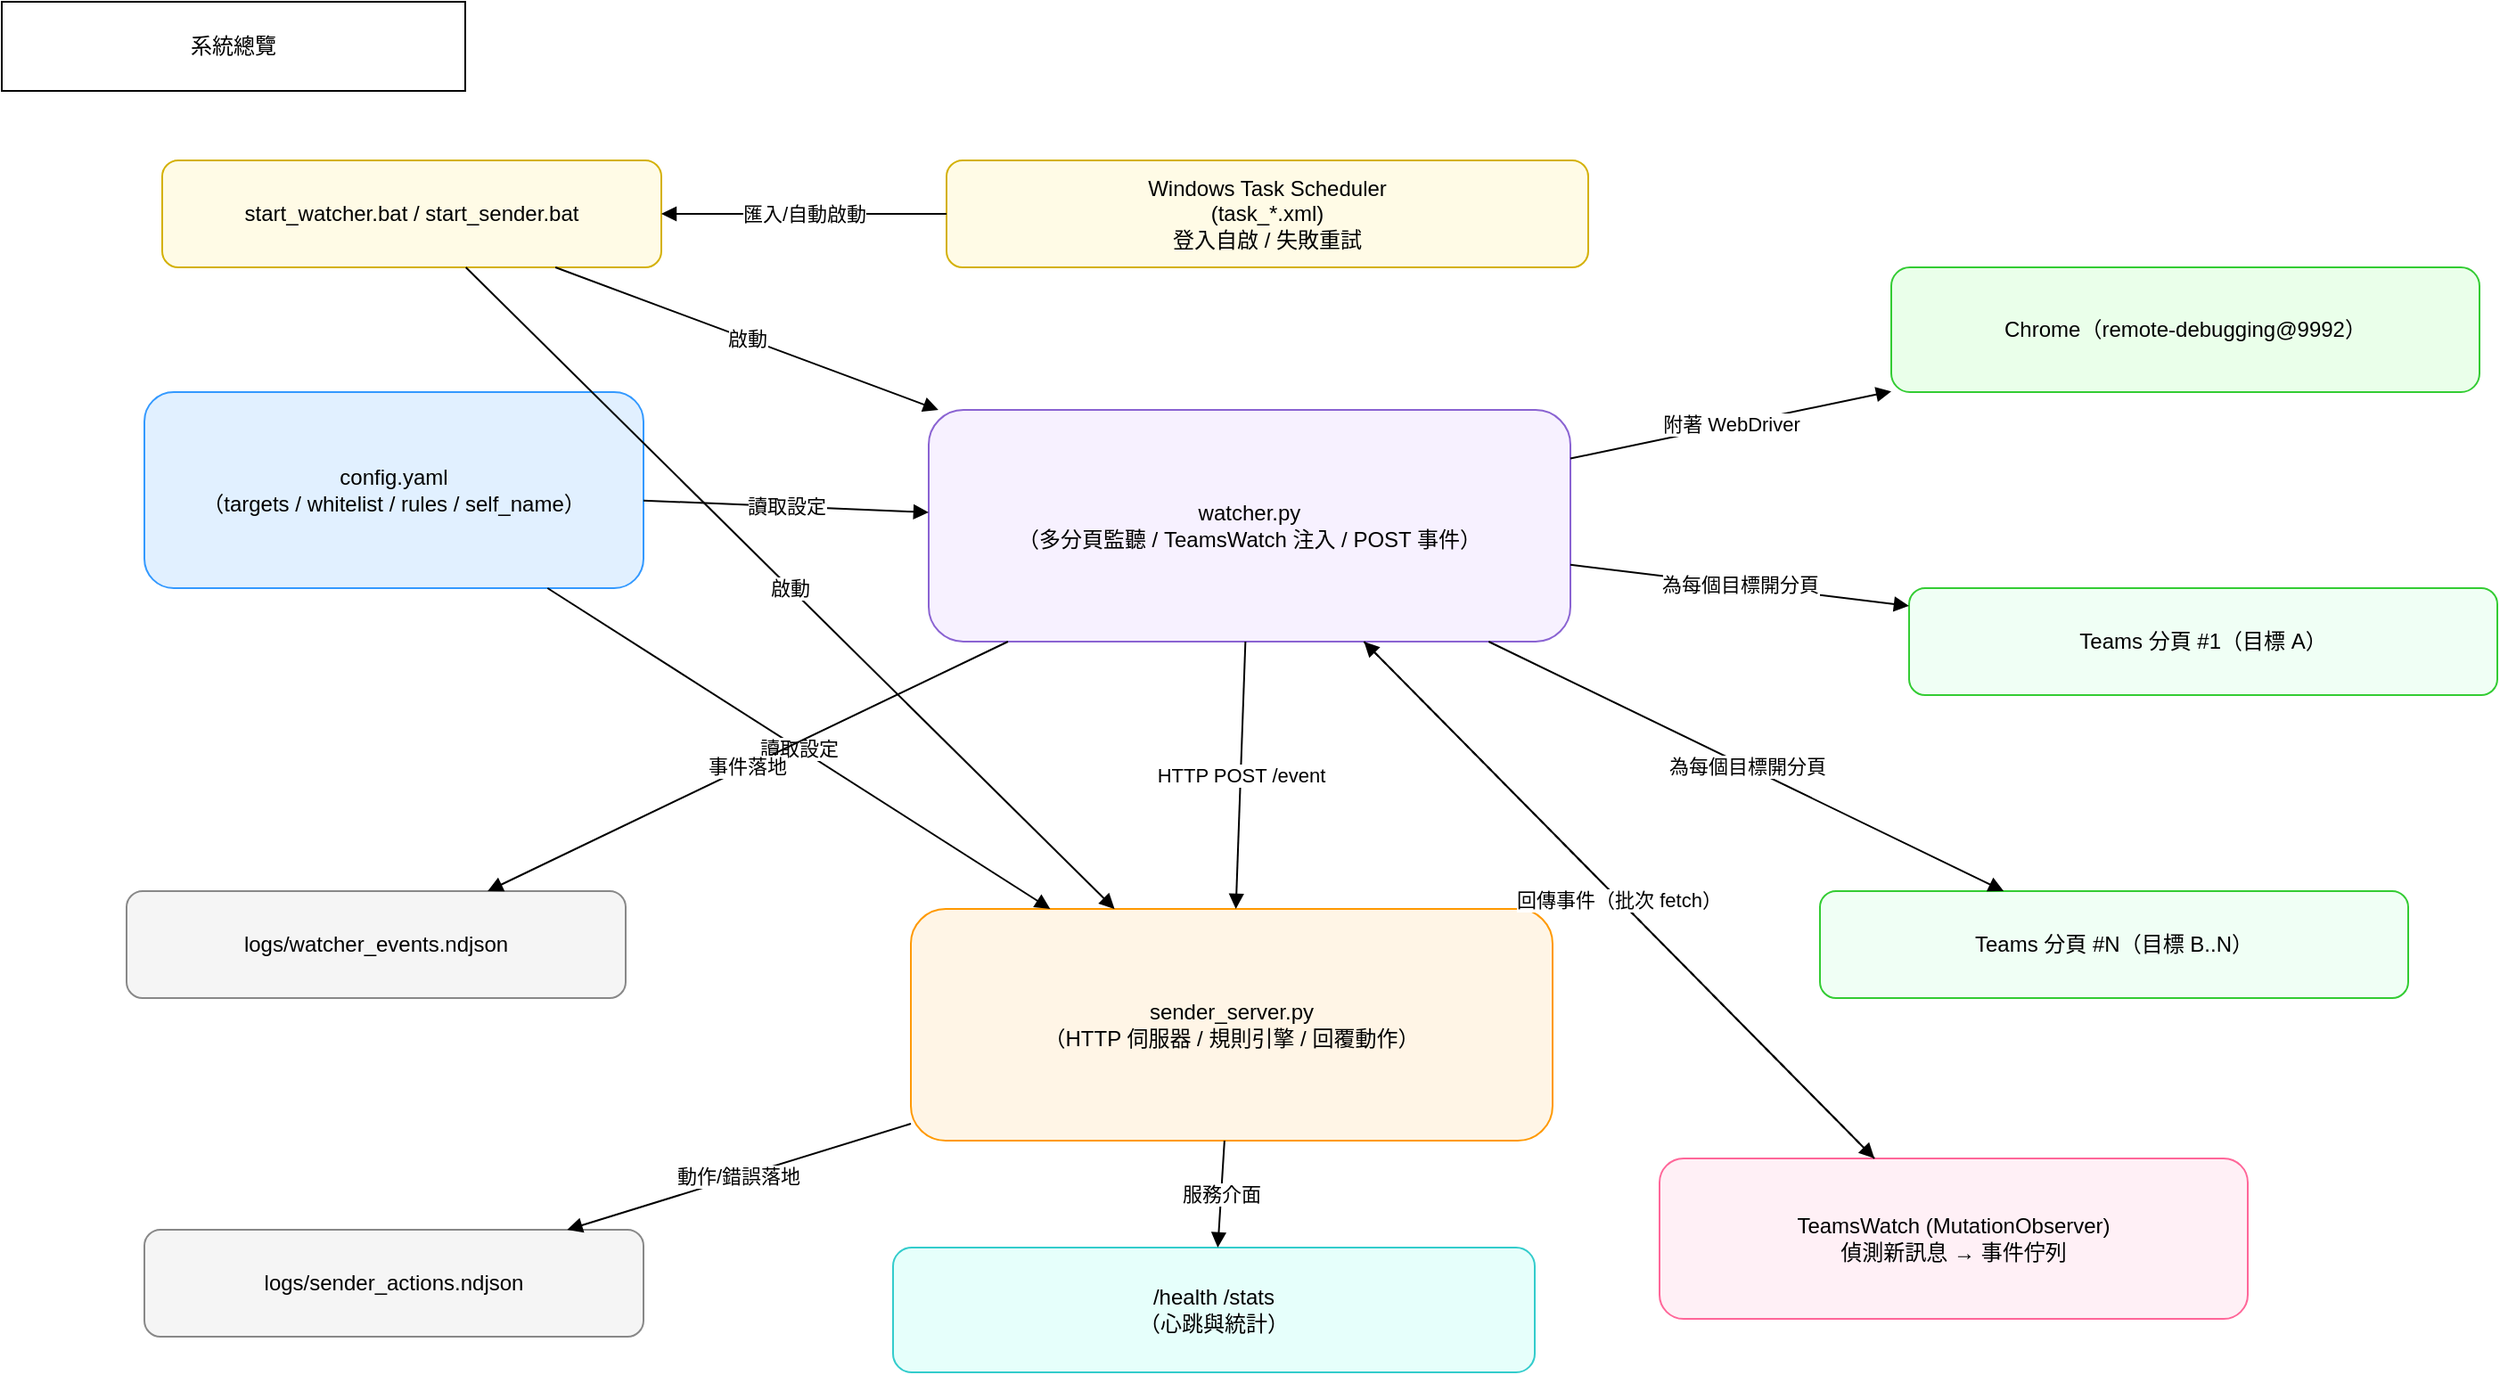 <mxfile version="28.0.6" pages="5">
  <diagram id="page-1" name="系統總覽">
    <mxGraphModel dx="1501" dy="894" grid="1" gridSize="10" guides="1" tooltips="1" connect="1" arrows="1" fold="1" page="1" pageScale="1" pageWidth="1920" pageHeight="1080" background="#ffffff" math="0" shadow="0">
      <root>
        <mxCell id="0" />
        <mxCell id="1" parent="0" />
        <mxCell id="3" value="config.yaml&#xa;（targets / whitelist / rules / self_name）" style="rounded=1;whiteSpace=wrap;html=1;fillColor=#e1f0ff;strokeColor=#3399ff;" parent="1" vertex="1">
          <mxGeometry x="110" y="239" width="280" height="110" as="geometry" />
        </mxCell>
        <mxCell id="4" value="watcher.py&#xa;（多分頁監聽 / TeamsWatch 注入 / POST 事件）" style="rounded=1;whiteSpace=wrap;html=1;fillColor=#f7f1ff;strokeColor=#8a63d2;" parent="1" vertex="1">
          <mxGeometry x="550" y="249" width="360" height="130" as="geometry" />
        </mxCell>
        <mxCell id="5" value="sender_server.py&#xa;（HTTP 伺服器 / 規則引擎 / 回覆動作）" style="rounded=1;whiteSpace=wrap;html=1;fillColor=#fff5e6;strokeColor=#ff9900;" parent="1" vertex="1">
          <mxGeometry x="540" y="529" width="360" height="130" as="geometry" />
        </mxCell>
        <mxCell id="6" value="Chrome（remote‑debugging@9992）" style="rounded=1;whiteSpace=wrap;html=1;fillColor=#eaffea;strokeColor=#33cc33;" parent="1" vertex="1">
          <mxGeometry x="1090" y="169" width="330" height="70" as="geometry" />
        </mxCell>
        <mxCell id="7" value="Teams 分頁 #1（目標 A）" style="rounded=1;whiteSpace=wrap;html=1;fillColor=#f0fff5;strokeColor=#33cc33;" parent="1" vertex="1">
          <mxGeometry x="1100" y="349" width="330" height="60" as="geometry" />
        </mxCell>
        <mxCell id="8" value="Teams 分頁 #N（目標 B..N）" style="rounded=1;whiteSpace=wrap;html=1;fillColor=#f0fff5;strokeColor=#33cc33;" parent="1" vertex="1">
          <mxGeometry x="1050" y="519" width="330" height="60" as="geometry" />
        </mxCell>
        <mxCell id="9" value="TeamsWatch (MutationObserver)&#xa;偵測新訊息 → 事件佇列" style="rounded=1;whiteSpace=wrap;html=1;fillColor=#fff0f6;strokeColor=#ff6699;" parent="1" vertex="1">
          <mxGeometry x="960" y="669" width="330" height="90" as="geometry" />
        </mxCell>
        <mxCell id="10" value="logs/watcher_events.ndjson" style="rounded=1;whiteSpace=wrap;html=1;fillColor=#f5f5f5;strokeColor=#888888;" parent="1" vertex="1">
          <mxGeometry x="100" y="519" width="280" height="60" as="geometry" />
        </mxCell>
        <mxCell id="11" value="logs/sender_actions.ndjson" style="rounded=1;whiteSpace=wrap;html=1;fillColor=#f5f5f5;strokeColor=#888888;" parent="1" vertex="1">
          <mxGeometry x="110" y="709" width="280" height="60" as="geometry" />
        </mxCell>
        <mxCell id="12" value="/health /stats&#xa;（心跳與統計）" style="rounded=1;whiteSpace=wrap;html=1;fillColor=#e6fffb;strokeColor=#33cccc;" parent="1" vertex="1">
          <mxGeometry x="530" y="719" width="360" height="70" as="geometry" />
        </mxCell>
        <mxCell id="13" value="start_watcher.bat / start_sender.bat" style="rounded=1;whiteSpace=wrap;html=1;fillColor=#fffbe6;strokeColor=#d4b106;" parent="1" vertex="1">
          <mxGeometry x="120" y="109" width="280" height="60" as="geometry" />
        </mxCell>
        <mxCell id="14" value="Windows Task Scheduler&#xa;(task_*.xml)&#xa;登入自啟 / 失敗重試" style="rounded=1;whiteSpace=wrap;html=1;fillColor=#fffbe6;strokeColor=#d4b106;" parent="1" vertex="1">
          <mxGeometry x="560" y="109" width="360" height="60" as="geometry" />
        </mxCell>
        <mxCell id="15" value="讀取設定" style="endArrow=block;html=1;rounded=0;" parent="1" source="3" target="4" edge="1">
          <mxGeometry relative="1" as="geometry" />
        </mxCell>
        <mxCell id="16" value="讀取設定" style="endArrow=block;html=1;rounded=0;" parent="1" source="3" target="5" edge="1">
          <mxGeometry relative="1" as="geometry" />
        </mxCell>
        <mxCell id="17" value="附著 WebDriver" style="endArrow=block;html=1;rounded=0;" parent="1" source="4" target="6" edge="1">
          <mxGeometry relative="1" as="geometry" />
        </mxCell>
        <mxCell id="18" value="為每個目標開分頁" style="endArrow=block;html=1;rounded=0;" parent="1" source="4" target="7" edge="1">
          <mxGeometry relative="1" as="geometry" />
        </mxCell>
        <mxCell id="19" value="為每個目標開分頁" style="endArrow=block;html=1;rounded=0;" parent="1" source="4" target="8" edge="1">
          <mxGeometry relative="1" as="geometry" />
        </mxCell>
        <mxCell id="20" value="注入 JS" style="endArrow=block;html=1;rounded=0;" parent="1" source="4" target="9" edge="1">
          <mxGeometry relative="1" as="geometry" />
        </mxCell>
        <mxCell id="21" value="回傳事件（批次 fetch）" style="endArrow=block;dashed=1;html=1;" parent="1" source="9" target="4" edge="1">
          <mxGeometry relative="1" as="geometry" />
        </mxCell>
        <mxCell id="22" value="HTTP POST /event" style="endArrow=block;html=1;rounded=0;" parent="1" source="4" target="5" edge="1">
          <mxGeometry relative="1" as="geometry" />
        </mxCell>
        <mxCell id="23" value="事件落地" style="endArrow=block;html=1;rounded=0;" parent="1" source="4" target="10" edge="1">
          <mxGeometry relative="1" as="geometry" />
        </mxCell>
        <mxCell id="24" value="動作/錯誤落地" style="endArrow=block;html=1;rounded=0;" parent="1" source="5" target="11" edge="1">
          <mxGeometry relative="1" as="geometry" />
        </mxCell>
        <mxCell id="25" value="服務介面" style="endArrow=block;html=1;rounded=0;" parent="1" source="5" target="12" edge="1">
          <mxGeometry relative="1" as="geometry" />
        </mxCell>
        <mxCell id="26" value="啟動" style="endArrow=block;html=1;rounded=0;" parent="1" source="13" target="4" edge="1">
          <mxGeometry relative="1" as="geometry" />
        </mxCell>
        <mxCell id="27" value="啟動" style="endArrow=block;html=1;rounded=0;" parent="1" source="13" target="5" edge="1">
          <mxGeometry relative="1" as="geometry" />
        </mxCell>
        <mxCell id="28" value="匯入/自動啟動" style="endArrow=block;html=1;rounded=0;" parent="1" source="14" target="13" edge="1">
          <mxGeometry relative="1" as="geometry" />
        </mxCell>
        <mxCell id="5Yng-uhYRWd1EL2MFqKj-28" value="系統總覽" style="rounded=0;whiteSpace=wrap;html=1;" vertex="1" parent="1">
          <mxGeometry x="30" y="20" width="260" height="50" as="geometry" />
        </mxCell>
      </root>
    </mxGraphModel>
  </diagram>
  <diagram id="page-2" name="事件時序">
    <mxGraphModel dx="2194" dy="1306" grid="1" gridSize="10" guides="1" tooltips="1" connect="1" arrows="1" fold="1" page="1" pageScale="1" pageWidth="1920" pageHeight="1080" background="#ffffff" math="0" shadow="0">
      <root>
        <mxCell id="0" />
        <mxCell id="1" parent="0" />
        <mxCell id="3" value="使用者/他人" style="swimlane;startSize=30;rounded=1;" parent="1" vertex="1">
          <mxGeometry x="20" y="350" width="260" height="490" as="geometry" />
        </mxCell>
        <mxCell id="4" value="Teams Web UI" style="swimlane;startSize=30;rounded=1;" parent="1" vertex="1">
          <mxGeometry x="300" y="350" width="260" height="490" as="geometry" />
        </mxCell>
        <mxCell id="5" value="TeamsWatch&#xa;(MutationObserver)" style="swimlane;startSize=30;rounded=1;" parent="1" vertex="1">
          <mxGeometry x="575" y="350" width="260" height="490" as="geometry" />
        </mxCell>
        <mxCell id="6" value="watcher.py" style="swimlane;startSize=30;rounded=1;" parent="1" vertex="1">
          <mxGeometry x="860" y="350" width="260" height="490" as="geometry" />
        </mxCell>
        <mxCell id="7" value="sender_server.py" style="swimlane;startSize=30;rounded=1;" parent="1" vertex="1">
          <mxGeometry x="1140" y="350" width="260" height="490" as="geometry" />
        </mxCell>
        <mxCell id="8" value="Selenium（sender）" style="swimlane;startSize=30;rounded=1;" parent="1" vertex="1">
          <mxGeometry x="1420" y="280" width="220" height="490" as="geometry" />
        </mxCell>
        <mxCell id="9" value="Chrome" style="swimlane;startSize=30;rounded=1;" parent="1" vertex="1">
          <mxGeometry x="1680" y="280" width="210" height="560" as="geometry" />
        </mxCell>
        <mxCell id="10" value="" style="" parent="1" vertex="1">
          <mxGeometry as="geometry" />
        </mxCell>
        <mxCell id="11" value="" style="" parent="1" vertex="1">
          <mxGeometry as="geometry" />
        </mxCell>
        <mxCell id="12" value="在群組/頻道發新訊息" style="endArrow=block;html=1;" parent="1" source="3" target="4" edge="1">
          <mxGeometry relative="1" as="geometry" />
        </mxCell>
        <mxCell id="13" value="" style="" parent="1" vertex="1">
          <mxGeometry as="geometry" />
        </mxCell>
        <mxCell id="14" value="" style="" parent="1" vertex="1">
          <mxGeometry as="geometry" />
        </mxCell>
        <mxCell id="15" value="DOM 新增訊息節點" style="endArrow=block;html=1;" parent="1" source="4" target="5" edge="1">
          <mxGeometry relative="1" as="geometry" />
        </mxCell>
        <mxCell id="16" value="" style="" parent="1" vertex="1">
          <mxGeometry as="geometry" />
        </mxCell>
        <mxCell id="17" value="" style="" parent="1" vertex="1">
          <mxGeometry as="geometry" />
        </mxCell>
        <mxCell id="18" value="萃取 sender/text/time/id → 佇列" style="endArrow=block;html=1;" parent="1" source="5" target="5" edge="1">
          <mxGeometry relative="1" as="geometry" />
        </mxCell>
        <mxCell id="19" value="" style="" parent="1" vertex="1">
          <mxGeometry as="geometry" />
        </mxCell>
        <mxCell id="20" value="" style="" parent="1" vertex="1">
          <mxGeometry as="geometry" />
        </mxCell>
        <mxCell id="21" value="TeamsWatch.fetch()" style="endArrow=block;html=1;" parent="1" source="6" target="5" edge="1">
          <mxGeometry relative="1" as="geometry" />
        </mxCell>
        <mxCell id="22" value="" style="" parent="1" vertex="1">
          <mxGeometry as="geometry" />
        </mxCell>
        <mxCell id="23" value="" style="" parent="1" vertex="1">
          <mxGeometry as="geometry" />
        </mxCell>
        <mxCell id="24" value="回傳一批事件" style="endArrow=block;html=1;" parent="1" source="5" target="6" edge="1">
          <mxGeometry relative="1" as="geometry" />
        </mxCell>
        <mxCell id="25" value="" style="" parent="1" vertex="1">
          <mxGeometry as="geometry" />
        </mxCell>
        <mxCell id="26" value="" style="" parent="1" vertex="1">
          <mxGeometry as="geometry" />
        </mxCell>
        <mxCell id="27" value="過濾 SELF_NAME / 加 context / 記日誌" style="endArrow=block;html=1;" parent="1" source="6" target="6" edge="1">
          <mxGeometry relative="1" as="geometry" />
        </mxCell>
        <mxCell id="28" value="" style="" parent="1" vertex="1">
          <mxGeometry as="geometry" />
        </mxCell>
        <mxCell id="29" value="" style="" parent="1" vertex="1">
          <mxGeometry as="geometry" />
        </mxCell>
        <mxCell id="30" value="POST /event" style="endArrow=block;html=1;" parent="1" source="6" target="7" edge="1">
          <mxGeometry relative="1" as="geometry" />
        </mxCell>
        <mxCell id="31" value="" style="" parent="1" vertex="1">
          <mxGeometry as="geometry" />
        </mxCell>
        <mxCell id="32" value="" style="" parent="1" vertex="1">
          <mxGeometry as="geometry" />
        </mxCell>
        <mxCell id="33" value="白名單檢查 → 規則匹配 → 冷卻" style="endArrow=block;html=1;" parent="1" source="7" target="7" edge="1">
          <mxGeometry relative="1" as="geometry" />
        </mxCell>
        <mxCell id="34" value="" style="" parent="1" vertex="1">
          <mxGeometry as="geometry" />
        </mxCell>
        <mxCell id="35" value="" style="" parent="1" vertex="1">
          <mxGeometry as="geometry" />
        </mxCell>
        <mxCell id="36" value="(鎖) ensure_driver()" style="endArrow=block;html=1;" parent="1" source="7" target="8" edge="1">
          <mxGeometry relative="1" as="geometry" />
        </mxCell>
        <mxCell id="37" value="" style="" parent="1" vertex="1">
          <mxGeometry as="geometry" />
        </mxCell>
        <mxCell id="38" value="" style="" parent="1" vertex="1">
          <mxGeometry as="geometry" />
        </mxCell>
        <mxCell id="39" value="開啟相同 chat/channel" style="endArrow=block;html=1;" parent="1" source="8" target="9" edge="1">
          <mxGeometry relative="1" as="geometry" />
        </mxCell>
        <mxCell id="40" value="" style="" parent="1" vertex="1">
          <mxGeometry as="geometry" />
        </mxCell>
        <mxCell id="41" value="" style="" parent="1" vertex="1">
          <mxGeometry as="geometry" />
        </mxCell>
        <mxCell id="42" value="送出文字/圖片/表格圖" style="endArrow=block;html=1;" parent="1" source="8" target="4" edge="1">
          <mxGeometry relative="1" as="geometry" />
        </mxCell>
        <mxCell id="43" value="" style="" parent="1" vertex="1">
          <mxGeometry as="geometry" />
        </mxCell>
        <mxCell id="44" value="" style="" parent="1" vertex="1">
          <mxGeometry as="geometry" />
        </mxCell>
        <mxCell id="45" value="DOM 出現新訊息（自己）" style="endArrow=block;html=1;" parent="1" source="4" target="5" edge="1">
          <mxGeometry relative="1" as="geometry" />
        </mxCell>
        <mxCell id="46" value="" style="" parent="1" vertex="1">
          <mxGeometry as="geometry" />
        </mxCell>
        <mxCell id="47" value="" style="" parent="1" vertex="1">
          <mxGeometry as="geometry" />
        </mxCell>
        <mxCell id="48" value="因 SELF_NAME 過濾自身 → 不回聲" style="endArrow=block;html=1;" parent="1" source="6" target="6" edge="1">
          <mxGeometry relative="1" as="geometry" />
        </mxCell>
        <mxCell id="dn6N_tc8wTGDBY5VjBxN-48" value="事件時序" style="rounded=0;whiteSpace=wrap;html=1;" vertex="1" parent="1">
          <mxGeometry x="80" y="150" width="220" height="60" as="geometry" />
        </mxCell>
      </root>
    </mxGraphModel>
  </diagram>
  <diagram id="page-3" name="watcher 子流程">
    <mxGraphModel dx="1426" dy="849" grid="1" gridSize="10" guides="1" tooltips="1" connect="1" arrows="1" fold="1" page="1" pageScale="1" pageWidth="1920" pageHeight="1080" background="#ffffff" math="0" shadow="0">
      <root>
        <mxCell id="0" />
        <mxCell id="1" parent="0" />
        <mxCell id="3" value="啟動 watcher.py" style="rounded=1;whiteSpace=wrap;html=1;fillColor=#d6e4ff;strokeColor=#597ef7;" parent="1" vertex="1">
          <mxGeometry x="90" y="85" width="240" height="60" as="geometry" />
        </mxCell>
        <mxCell id="4" value="讀取 config.yaml（watcher.*）" style="rounded=1;whiteSpace=wrap;html=1;" parent="1" vertex="1">
          <mxGeometry x="170" y="175" width="300" height="60" as="geometry" />
        </mxCell>
        <mxCell id="5" value="附著 Chrome (9992) 建立 WebDriver" style="rounded=1;whiteSpace=wrap;html=1;" parent="1" vertex="1">
          <mxGeometry x="230" y="270" width="360" height="60" as="geometry" />
        </mxCell>
        <mxCell id="6" value="for each target" style="rounded=1;whiteSpace=wrap;html=1;" parent="1" vertex="1">
          <mxGeometry x="250" y="360" width="200" height="60" as="geometry" />
        </mxCell>
        <mxCell id="7" value="開新分頁 → 導向 Deep Link (&amp;web=1)" style="rounded=1;whiteSpace=wrap;html=1;" parent="1" vertex="1">
          <mxGeometry x="90" y="445" width="360" height="60" as="geometry" />
        </mxCell>
        <mxCell id="8" value="注入 TeamsWatch（MutationObserver）" style="rounded=1;whiteSpace=wrap;html=1;" parent="1" vertex="1">
          <mxGeometry x="90" y="535" width="360" height="60" as="geometry" />
        </mxCell>
        <mxCell id="9" value="輪詢：alive()？ 不在→install()" style="rounded=1;whiteSpace=wrap;html=1;" parent="1" vertex="1">
          <mxGeometry x="90" y="625" width="320" height="60" as="geometry" />
        </mxCell>
        <mxCell id="10" value="events = fetch()" style="rounded=1;whiteSpace=wrap;html=1;" parent="1" vertex="1">
          <mxGeometry x="90" y="715" width="220" height="60" as="geometry" />
        </mxCell>
        <mxCell id="11" value="加 context / 過濾 SELF_NAME" style="rounded=1;whiteSpace=wrap;html=1;" parent="1" vertex="1">
          <mxGeometry x="640" y="715" width="280" height="60" as="geometry" />
        </mxCell>
        <mxCell id="12" value="寫 logs/watcher_events.ndjson" style="rounded=1;whiteSpace=wrap;html=1;" parent="1" vertex="1">
          <mxGeometry x="90" y="805" width="300" height="60" as="geometry" />
        </mxCell>
        <mxCell id="13" value="POST /event → sender" style="rounded=1;whiteSpace=wrap;html=1;" parent="1" vertex="1">
          <mxGeometry x="580" y="935" width="260" height="60" as="geometry" />
        </mxCell>
        <mxCell id="14" value="" style="endArrow=block;html=1;rounded=0;" parent="1" source="3" target="4" edge="1">
          <mxGeometry relative="1" as="geometry" />
        </mxCell>
        <mxCell id="15" value="" style="endArrow=block;html=1;rounded=0;" parent="1" source="4" target="5" edge="1">
          <mxGeometry relative="1" as="geometry" />
        </mxCell>
        <mxCell id="16" value="" style="endArrow=block;html=1;rounded=0;" parent="1" source="5" target="6" edge="1">
          <mxGeometry relative="1" as="geometry" />
        </mxCell>
        <mxCell id="17" value="" style="endArrow=block;html=1;rounded=0;" parent="1" source="6" target="7" edge="1">
          <mxGeometry relative="1" as="geometry" />
        </mxCell>
        <mxCell id="18" value="" style="endArrow=block;html=1;rounded=0;" parent="1" source="7" target="8" edge="1">
          <mxGeometry relative="1" as="geometry" />
        </mxCell>
        <mxCell id="19" value="" style="endArrow=block;html=1;rounded=0;" parent="1" source="8" target="9" edge="1">
          <mxGeometry relative="1" as="geometry" />
        </mxCell>
        <mxCell id="20" value="" style="endArrow=block;html=1;rounded=0;" parent="1" source="9" target="10" edge="1">
          <mxGeometry relative="1" as="geometry" />
        </mxCell>
        <mxCell id="21" value="" style="endArrow=block;html=1;rounded=0;" parent="1" source="10" target="11" edge="1">
          <mxGeometry relative="1" as="geometry" />
        </mxCell>
        <mxCell id="22" value="" style="endArrow=block;html=1;rounded=0;" parent="1" source="11" target="12" edge="1">
          <mxGeometry relative="1" as="geometry" />
        </mxCell>
        <mxCell id="23" value="" style="endArrow=block;html=1;rounded=0;" parent="1" source="11" target="13" edge="1">
          <mxGeometry relative="1" as="geometry" />
        </mxCell>
        <mxCell id="76iwJn8b_9LUg4zdsCYc-23" value="watcher 子流程" style="rounded=0;whiteSpace=wrap;html=1;" vertex="1" parent="1">
          <mxGeometry x="470" y="40" width="120" height="60" as="geometry" />
        </mxCell>
      </root>
    </mxGraphModel>
  </diagram>
  <diagram id="page-4" name="sender 子流程">
    <mxGraphModel dx="1426" dy="849" grid="1" gridSize="10" guides="1" tooltips="1" connect="1" arrows="1" fold="1" page="1" pageScale="1" pageWidth="1920" pageHeight="1080" background="#ffffff" math="0" shadow="0">
      <root>
        <mxCell id="0" />
        <mxCell id="1" parent="0" />
        <mxCell id="3" value="啟動 sender_server.py" style="rounded=1;whiteSpace=wrap;html=1;fillColor=#fff1b8;strokeColor=#d48806;" parent="1" vertex="1">
          <mxGeometry x="80" y="40" width="260" height="60" as="geometry" />
        </mxCell>
        <mxCell id="4" value="讀取 config.yaml（sender.*, rules）" style="rounded=1;whiteSpace=wrap;html=1;" parent="1" vertex="1">
          <mxGeometry x="80" y="130" width="360" height="60" as="geometry" />
        </mxCell>
        <mxCell id="5" value="啟動 HTTP 伺服器：/event /health /stats" style="rounded=1;whiteSpace=wrap;html=1;" parent="1" vertex="1">
          <mxGeometry x="80" y="220" width="420" height="60" as="geometry" />
        </mxCell>
        <mxCell id="6" value="收到 POST /event（可批次）" style="rounded=1;whiteSpace=wrap;html=1;" parent="1" vertex="1">
          <mxGeometry x="80" y="310" width="320" height="60" as="geometry" />
        </mxCell>
        <mxCell id="7" value="白名單檢查（chat/channel）" style="rounded=1;whiteSpace=wrap;html=1;" parent="1" vertex="1">
          <mxGeometry x="80" y="400" width="300" height="60" as="geometry" />
        </mxCell>
        <mxCell id="8" value="規則比對 contains/regex/equals..." style="rounded=1;whiteSpace=wrap;html=1;" parent="1" vertex="1">
          <mxGeometry x="80" y="490" width="360" height="60" as="geometry" />
        </mxCell>
        <mxCell id="9" value="冷卻時間（rule+scope）" style="rounded=1;whiteSpace=wrap;html=1;" parent="1" vertex="1">
          <mxGeometry x="80" y="580" width="260" height="60" as="geometry" />
        </mxCell>
        <mxCell id="10" value="生成回覆 action（text/image/df_image）" style="rounded=1;whiteSpace=wrap;html=1;" parent="1" vertex="1">
          <mxGeometry x="80" y="670" width="420" height="60" as="geometry" />
        </mxCell>
        <mxCell id="11" value="(鎖) ensure_driver()" style="rounded=1;whiteSpace=wrap;html=1;" parent="1" vertex="1">
          <mxGeometry x="80" y="760" width="220" height="60" as="geometry" />
        </mxCell>
        <mxCell id="12" value="open_chat / open_channel（依 context）" style="rounded=1;whiteSpace=wrap;html=1;" parent="1" vertex="1">
          <mxGeometry x="450" y="760" width="420" height="60" as="geometry" />
        </mxCell>
        <mxCell id="13" value="送出：文字/圖片/表格圖" style="rounded=1;whiteSpace=wrap;html=1;" parent="1" vertex="1">
          <mxGeometry x="80" y="850" width="300" height="60" as="geometry" />
        </mxCell>
        <mxCell id="14" value="寫 logs/sender_actions.ndjson&#xa;更新統計" style="rounded=1;whiteSpace=wrap;html=1;" parent="1" vertex="1">
          <mxGeometry x="450" y="850" width="360" height="60" as="geometry" />
        </mxCell>
        <mxCell id="15" value="" style="endArrow=block;html=1;rounded=0;" parent="1" source="3" target="4" edge="1">
          <mxGeometry relative="1" as="geometry" />
        </mxCell>
        <mxCell id="16" value="" style="endArrow=block;html=1;rounded=0;" parent="1" source="4" target="5" edge="1">
          <mxGeometry relative="1" as="geometry" />
        </mxCell>
        <mxCell id="17" value="" style="endArrow=block;html=1;rounded=0;" parent="1" source="5" target="6" edge="1">
          <mxGeometry relative="1" as="geometry" />
        </mxCell>
        <mxCell id="18" value="" style="endArrow=block;html=1;rounded=0;" parent="1" source="6" target="7" edge="1">
          <mxGeometry relative="1" as="geometry" />
        </mxCell>
        <mxCell id="19" value="通過" style="endArrow=block;html=1;rounded=0;" parent="1" source="7" target="8" edge="1">
          <mxGeometry relative="1" as="geometry" />
        </mxCell>
        <mxCell id="20" value="命中規則" style="endArrow=block;html=1;rounded=0;" parent="1" source="8" target="9" edge="1">
          <mxGeometry relative="1" as="geometry" />
        </mxCell>
        <mxCell id="21" value="未過冷卻則略過" style="endArrow=block;html=1;rounded=0;" parent="1" source="9" target="10" edge="1">
          <mxGeometry relative="1" as="geometry" />
        </mxCell>
        <mxCell id="22" value="" style="endArrow=block;html=1;rounded=0;" parent="1" source="10" target="11" edge="1">
          <mxGeometry relative="1" as="geometry" />
        </mxCell>
        <mxCell id="23" value="" style="endArrow=block;html=1;rounded=0;" parent="1" source="11" target="12" edge="1">
          <mxGeometry relative="1" as="geometry" />
        </mxCell>
        <mxCell id="24" value="" style="endArrow=block;html=1;rounded=0;" parent="1" source="12" target="13" edge="1">
          <mxGeometry relative="1" as="geometry" />
        </mxCell>
        <mxCell id="25" value="" style="endArrow=block;html=1;rounded=0;" parent="1" source="13" target="14" edge="1">
          <mxGeometry relative="1" as="geometry" />
        </mxCell>
        <mxCell id="xFxe8c9kV9Jv5o4-MofM-25" value="sender 子流程" style="rounded=0;whiteSpace=wrap;html=1;" vertex="1" parent="1">
          <mxGeometry x="520" y="50" width="120" height="60" as="geometry" />
        </mxCell>
      </root>
    </mxGraphModel>
  </diagram>
  <diagram id="page-5" name="動作分支與維運">
    <mxGraphModel dx="1426" dy="849" grid="1" gridSize="10" guides="1" tooltips="1" connect="1" arrows="1" fold="1" page="1" pageScale="1" pageWidth="1920" pageHeight="1080" background="#ffffff" math="0" shadow="0">
      <root>
        <mxCell id="0" />
        <mxCell id="1" parent="0" />
        <mxCell id="3" value="Action（回覆動作）" style="rounded=1;whiteSpace=wrap;html=1;fillColor=#f9f0ff;strokeColor=#9254de;" parent="1" vertex="1">
          <mxGeometry x="60" y="60" width="220" height="60" as="geometry" />
        </mxCell>
        <mxCell id="4" value="文字 Text" style="rounded=1;whiteSpace=wrap;html=1;" parent="1" vertex="1">
          <mxGeometry x="410" y="50" width="220" height="60" as="geometry" />
        </mxCell>
        <mxCell id="5" value="圖片 Image&#xa;&lt;input type=file&gt; → send_keys()" style="rounded=1;whiteSpace=wrap;html=1;" parent="1" vertex="1">
          <mxGeometry x="390" y="180" width="300" height="80" as="geometry" />
        </mxCell>
        <mxCell id="6" value="表格圖片 DF→PNG&#xa;pandas+matplotlib 轉圖再上傳" style="rounded=1;whiteSpace=wrap;html=1;" parent="1" vertex="1">
          <mxGeometry x="340" y="360" width="360" height="100" as="geometry" />
        </mxCell>
        <mxCell id="7" value="維運要點" style="rounded=1;whiteSpace=wrap;html=1;fillColor=#e6fffb;strokeColor=#13c2c2;" parent="1" vertex="1">
          <mxGeometry x="60" y="220" width="220" height="60" as="geometry" />
        </mxCell>
        <mxCell id="8" value="• 雙層防回聲：watcher/sender 過濾 self_name&#xa;• 白名單：sender.whitelist 限定可回覆的 chat/channel&#xa;• 心跳與統計：/health /stats，或定時 webhook&#xa;• 日誌輪替：超過 rotate_mb 自動切檔&#xa;• 失敗自復原：watcher 定期 alive()→install()" style="rounded=1;whiteSpace=wrap;html=1;" parent="1" vertex="1">
          <mxGeometry x="70" y="540" width="660" height="170" as="geometry" />
        </mxCell>
        <mxCell id="9" value="" style="endArrow=block;html=1;rounded=0;" parent="1" source="3" target="4" edge="1">
          <mxGeometry relative="1" as="geometry" />
        </mxCell>
        <mxCell id="10" value="" style="endArrow=block;html=1;rounded=0;" parent="1" source="3" target="5" edge="1">
          <mxGeometry relative="1" as="geometry" />
        </mxCell>
        <mxCell id="11" value="" style="endArrow=block;html=1;rounded=0;" parent="1" source="3" target="6" edge="1">
          <mxGeometry relative="1" as="geometry" />
        </mxCell>
        <mxCell id="12" value="" style="endArrow=block;html=1;rounded=0;" parent="1" source="7" target="8" edge="1">
          <mxGeometry relative="1" as="geometry" />
        </mxCell>
      </root>
    </mxGraphModel>
  </diagram>
</mxfile>
